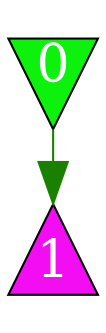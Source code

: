 digraph G {
	graph [bb="0,0,42,152"];
	node [label="\N"];
	0	 [fillcolor="#0df20d",
		fixedsize=true,
		fontcolor="#FFFFFF",
		fontsize=25,
		height=0.80556,
		pos="21,123",
		shape=invtriangle,
		style=filled,
		width=0.59028];
	1	 [fillcolor="#f20df2",
		fixedsize=true,
		fontcolor="#FFFFFF",
		fontsize=25,
		height=0.80556,
		pos="21,29",
		shape=triangle,
		style=filled,
		width=0.59028];
	0 -> 1	 [arrowsize=2,
		color="0.3 1 0.5",
		pos="e,21,58.248 21,93.897 21,88.95 21,83.675 21,78.358"];
}
